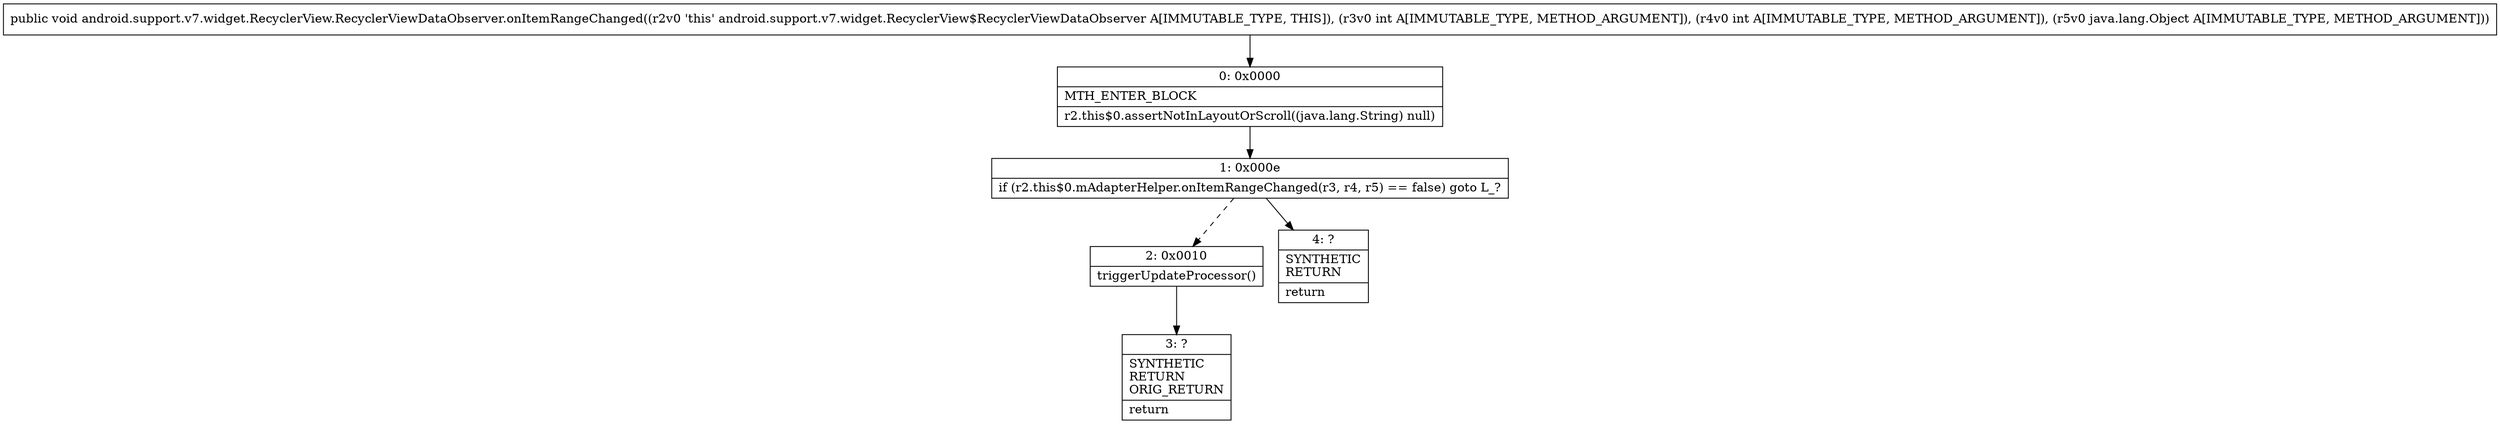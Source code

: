 digraph "CFG forandroid.support.v7.widget.RecyclerView.RecyclerViewDataObserver.onItemRangeChanged(IILjava\/lang\/Object;)V" {
Node_0 [shape=record,label="{0\:\ 0x0000|MTH_ENTER_BLOCK\l|r2.this$0.assertNotInLayoutOrScroll((java.lang.String) null)\l}"];
Node_1 [shape=record,label="{1\:\ 0x000e|if (r2.this$0.mAdapterHelper.onItemRangeChanged(r3, r4, r5) == false) goto L_?\l}"];
Node_2 [shape=record,label="{2\:\ 0x0010|triggerUpdateProcessor()\l}"];
Node_3 [shape=record,label="{3\:\ ?|SYNTHETIC\lRETURN\lORIG_RETURN\l|return\l}"];
Node_4 [shape=record,label="{4\:\ ?|SYNTHETIC\lRETURN\l|return\l}"];
MethodNode[shape=record,label="{public void android.support.v7.widget.RecyclerView.RecyclerViewDataObserver.onItemRangeChanged((r2v0 'this' android.support.v7.widget.RecyclerView$RecyclerViewDataObserver A[IMMUTABLE_TYPE, THIS]), (r3v0 int A[IMMUTABLE_TYPE, METHOD_ARGUMENT]), (r4v0 int A[IMMUTABLE_TYPE, METHOD_ARGUMENT]), (r5v0 java.lang.Object A[IMMUTABLE_TYPE, METHOD_ARGUMENT])) }"];
MethodNode -> Node_0;
Node_0 -> Node_1;
Node_1 -> Node_2[style=dashed];
Node_1 -> Node_4;
Node_2 -> Node_3;
}

